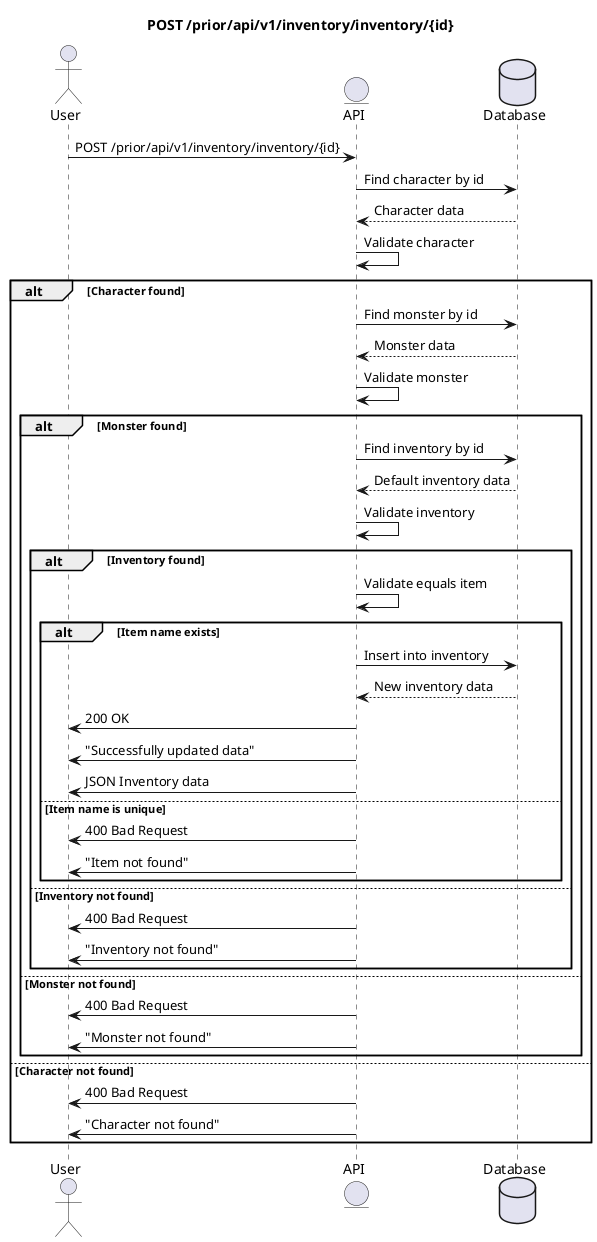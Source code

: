 @startuml
'https://plantuml.com/sequence-diagram

title POST /prior/api/v1/inventory/inventory/{id}

actor User as u
entity API as a
database Database as d

u->a : POST /prior/api/v1/inventory/inventory/{id}
a->d : Find character by id
d-->a : Character data
a->a : Validate character

alt Character found
    a->d : Find monster by id
    d-->a : Monster data
    a->a : Validate monster

    alt Monster found
        a->d : Find inventory by id
        d-->a : Default inventory data
        a->a : Validate inventory

        alt Inventory found
            a->a : Validate equals item

            alt Item name exists
                a->d : Insert into inventory
                d-->a : New inventory data
                a->u : 200 OK
                a->u : "Successfully updated data"
                a->u : JSON Inventory data
                else Item name is unique
                a->u : 400 Bad Request
                a->u : "Item not found"
            end

        else Inventory not found
            a->u : 400 Bad Request
            a->u : "Inventory not found"
        end

    else Monster not found
        a->u : 400 Bad Request
        a->u : "Monster not found"
    end

else Character not found
    a->u : 400 Bad Request
    a->u : "Character not found"
end

@enduml